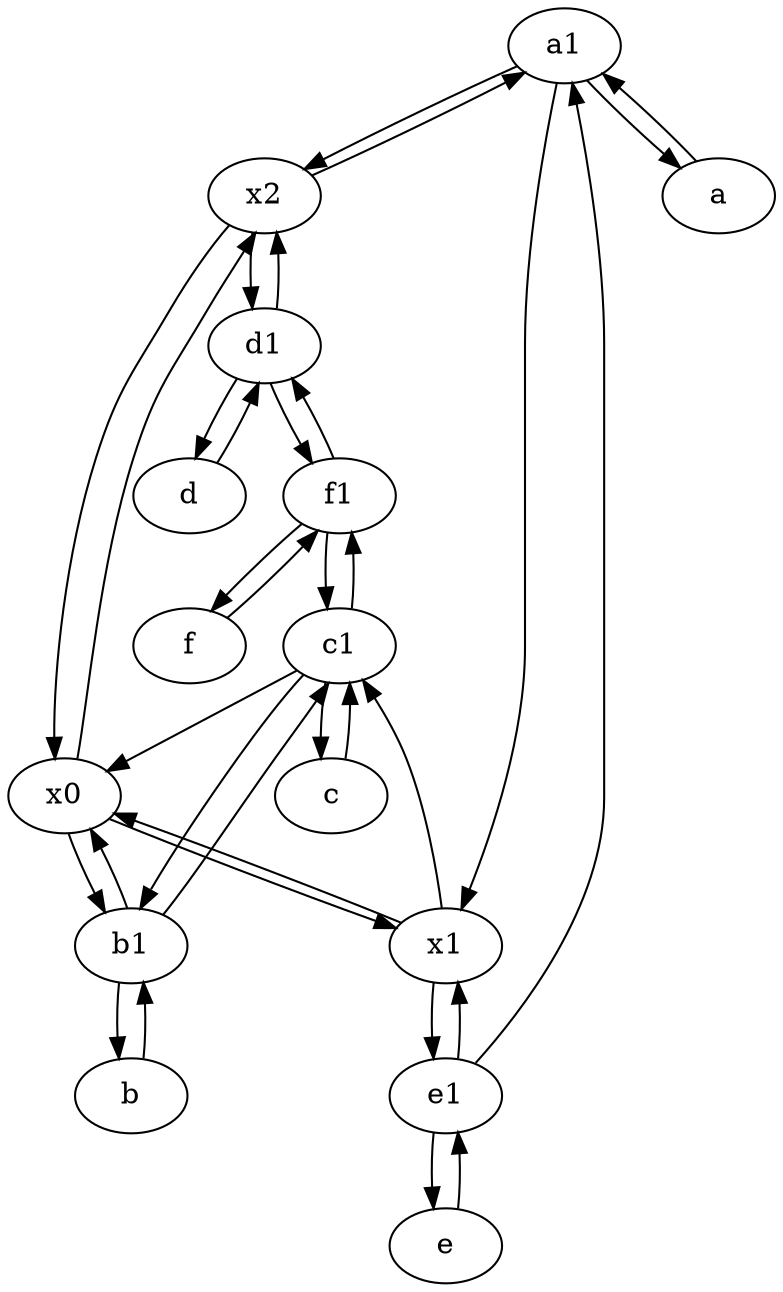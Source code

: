 digraph  {
	a1 [pos="40,15!"];
	d [pos="20,30!"];
	b [pos="50,20!"];
	f1;
	b1 [pos="45,20!"];
	e1 [pos="25,45!"];
	c [pos="20,10!"];
	x2;
	x0;
	f [pos="15,45!"];
	a [pos="40,10!"];
	x1;
	d1 [pos="25,30!"];
	e [pos="30,50!"];
	c1 [pos="30,15!"];
	d1 -> x2;
	d1 -> d;
	e1 -> a1;
	d1 -> f1;
	f1 -> c1;
	x0 -> x1;
	e1 -> x1;
	x1 -> c1;
	b -> b1;
	d -> d1;
	a1 -> x2;
	x2 -> a1;
	f1 -> d1;
	x2 -> x0;
	a1 -> a;
	a -> a1;
	b1 -> b;
	x0 -> x2;
	b1 -> x0;
	x0 -> b1;
	x2 -> d1;
	b1 -> c1;
	a1 -> x1;
	f1 -> f;
	c1 -> x0;
	f -> f1;
	c1 -> f1;
	c1 -> c;
	x1 -> x0;
	x1 -> e1;
	c -> c1;
	e1 -> e;
	c1 -> b1;
	e -> e1;

	}